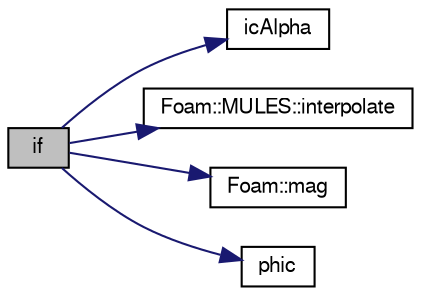 digraph "if"
{
  bgcolor="transparent";
  edge [fontname="FreeSans",fontsize="10",labelfontname="FreeSans",labelfontsize="10"];
  node [fontname="FreeSans",fontsize="10",shape=record];
  rankdir="LR";
  Node64 [label="if",height=0.2,width=0.4,color="black", fillcolor="grey75", style="filled", fontcolor="black"];
  Node64 -> Node65 [color="midnightblue",fontsize="10",style="solid",fontname="FreeSans"];
  Node65 [label="icAlpha",height=0.2,width=0.4,color="black",URL="$a01220.html#a9aa2f225aa3d4f33e48d90a5960b163a"];
  Node64 -> Node66 [color="midnightblue",fontsize="10",style="solid",fontname="FreeSans"];
  Node66 [label="Foam::MULES::interpolate",height=0.2,width=0.4,color="black",URL="$a21136.html#a4d62f21551985d814104861e7c1d9b4f"];
  Node64 -> Node67 [color="midnightblue",fontsize="10",style="solid",fontname="FreeSans"];
  Node67 [label="Foam::mag",height=0.2,width=0.4,color="black",URL="$a21124.html#a929da2a3fdcf3dacbbe0487d3a330dae"];
  Node64 -> Node68 [color="midnightblue",fontsize="10",style="solid",fontname="FreeSans"];
  Node68 [label="phic",height=0.2,width=0.4,color="black",URL="$a38567.html#ac7f14006dc784f03f9abe2f7ce7f4e61"];
}
